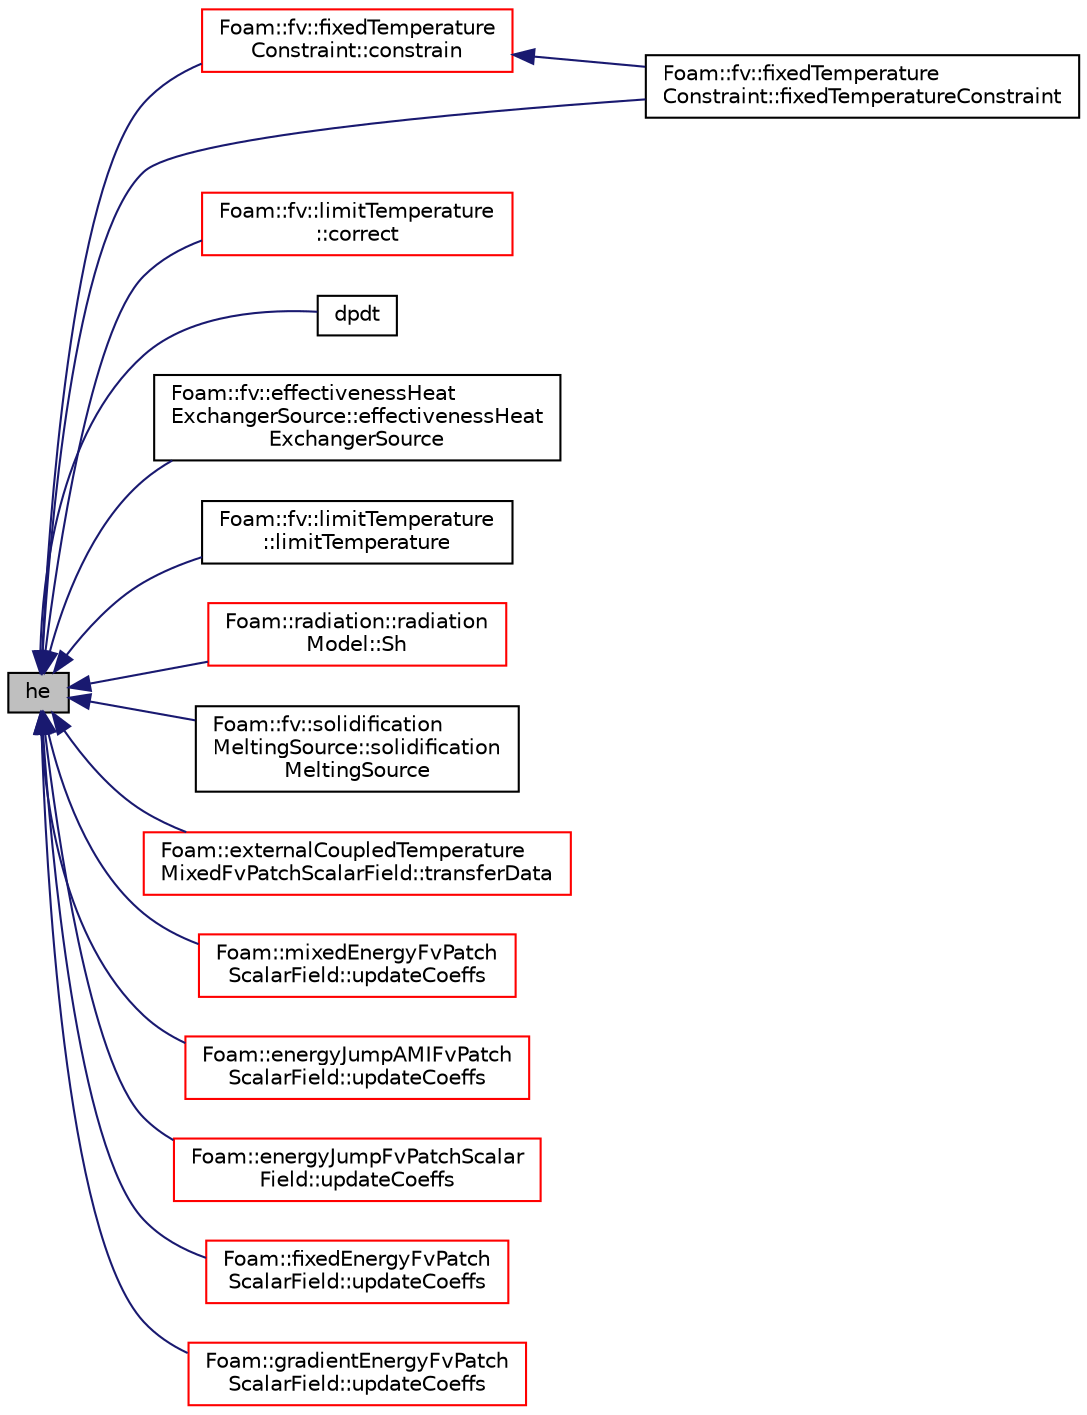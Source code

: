 digraph "he"
{
  bgcolor="transparent";
  edge [fontname="Helvetica",fontsize="10",labelfontname="Helvetica",labelfontsize="10"];
  node [fontname="Helvetica",fontsize="10",shape=record];
  rankdir="LR";
  Node1 [label="he",height=0.2,width=0.4,color="black", fillcolor="grey75", style="filled", fontcolor="black"];
  Node1 -> Node2 [dir="back",color="midnightblue",fontsize="10",style="solid",fontname="Helvetica"];
  Node2 [label="Foam::fv::fixedTemperature\lConstraint::constrain",height=0.2,width=0.4,color="red",URL="$a00844.html#a719f23bf798c0b02e63d9c1308836c87",tooltip="Constrain energy equation to fix the temperature. "];
  Node2 -> Node3 [dir="back",color="midnightblue",fontsize="10",style="solid",fontname="Helvetica"];
  Node3 [label="Foam::fv::fixedTemperature\lConstraint::fixedTemperatureConstraint",height=0.2,width=0.4,color="black",URL="$a00844.html#a5140d0ad6f0c3f3cc11765d26b4b91c6",tooltip="Construct from components. "];
  Node1 -> Node4 [dir="back",color="midnightblue",fontsize="10",style="solid",fontname="Helvetica"];
  Node4 [label="Foam::fv::limitTemperature\l::correct",height=0.2,width=0.4,color="red",URL="$a01348.html#ab413c9f63cec07b4f4a71580fe00a632",tooltip="Correct the energy field. "];
  Node1 -> Node5 [dir="back",color="midnightblue",fontsize="10",style="solid",fontname="Helvetica"];
  Node5 [label="dpdt",height=0.2,width=0.4,color="black",URL="$a00121.html#a5693ca99d09907772bf66b4617ace7ef",tooltip="Should the dpdt term be included in the enthalpy equation. "];
  Node1 -> Node6 [dir="back",color="midnightblue",fontsize="10",style="solid",fontname="Helvetica"];
  Node6 [label="Foam::fv::effectivenessHeat\lExchangerSource::effectivenessHeat\lExchangerSource",height=0.2,width=0.4,color="black",URL="$a00632.html#ab70beb47d666047f9d0aff466bc02e73",tooltip="Construct from components. "];
  Node1 -> Node3 [dir="back",color="midnightblue",fontsize="10",style="solid",fontname="Helvetica"];
  Node1 -> Node7 [dir="back",color="midnightblue",fontsize="10",style="solid",fontname="Helvetica"];
  Node7 [label="Foam::fv::limitTemperature\l::limitTemperature",height=0.2,width=0.4,color="black",URL="$a01348.html#a8a3221fc200338b09ec3d01c6a36cfc2",tooltip="Construct from components. "];
  Node1 -> Node8 [dir="back",color="midnightblue",fontsize="10",style="solid",fontname="Helvetica"];
  Node8 [label="Foam::radiation::radiation\lModel::Sh",height=0.2,width=0.4,color="red",URL="$a02105.html#ac3aa7f4713767ba043eba518149a8f2b",tooltip="Energy source term. "];
  Node1 -> Node9 [dir="back",color="midnightblue",fontsize="10",style="solid",fontname="Helvetica"];
  Node9 [label="Foam::fv::solidification\lMeltingSource::solidification\lMeltingSource",height=0.2,width=0.4,color="black",URL="$a02436.html#a10534420c378499d12763983dfc41687",tooltip="Construct from explicit source name and mesh. "];
  Node1 -> Node10 [dir="back",color="midnightblue",fontsize="10",style="solid",fontname="Helvetica"];
  Node10 [label="Foam::externalCoupledTemperature\lMixedFvPatchScalarField::transferData",height=0.2,width=0.4,color="red",URL="$a00716.html#a0b1b3cb36932ce3499b0f68b6172d183",tooltip="Transfer data for external source. "];
  Node1 -> Node11 [dir="back",color="midnightblue",fontsize="10",style="solid",fontname="Helvetica"];
  Node11 [label="Foam::mixedEnergyFvPatch\lScalarField::updateCoeffs",height=0.2,width=0.4,color="red",URL="$a01544.html#a7e24eafac629d3733181cd942d4c902f",tooltip="Update the coefficients associated with the patch field. "];
  Node1 -> Node12 [dir="back",color="midnightblue",fontsize="10",style="solid",fontname="Helvetica"];
  Node12 [label="Foam::energyJumpAMIFvPatch\lScalarField::updateCoeffs",height=0.2,width=0.4,color="red",URL="$a00642.html#a7e24eafac629d3733181cd942d4c902f",tooltip="Update the coefficients. "];
  Node1 -> Node13 [dir="back",color="midnightblue",fontsize="10",style="solid",fontname="Helvetica"];
  Node13 [label="Foam::energyJumpFvPatchScalar\lField::updateCoeffs",height=0.2,width=0.4,color="red",URL="$a00643.html#a7e24eafac629d3733181cd942d4c902f",tooltip="Update the coefficients. "];
  Node1 -> Node14 [dir="back",color="midnightblue",fontsize="10",style="solid",fontname="Helvetica"];
  Node14 [label="Foam::fixedEnergyFvPatch\lScalarField::updateCoeffs",height=0.2,width=0.4,color="red",URL="$a00827.html#a7e24eafac629d3733181cd942d4c902f",tooltip="Update the coefficients associated with the patch field. "];
  Node1 -> Node15 [dir="back",color="midnightblue",fontsize="10",style="solid",fontname="Helvetica"];
  Node15 [label="Foam::gradientEnergyFvPatch\lScalarField::updateCoeffs",height=0.2,width=0.4,color="red",URL="$a00952.html#a7e24eafac629d3733181cd942d4c902f",tooltip="Update the coefficients associated with the patch field. "];
}
